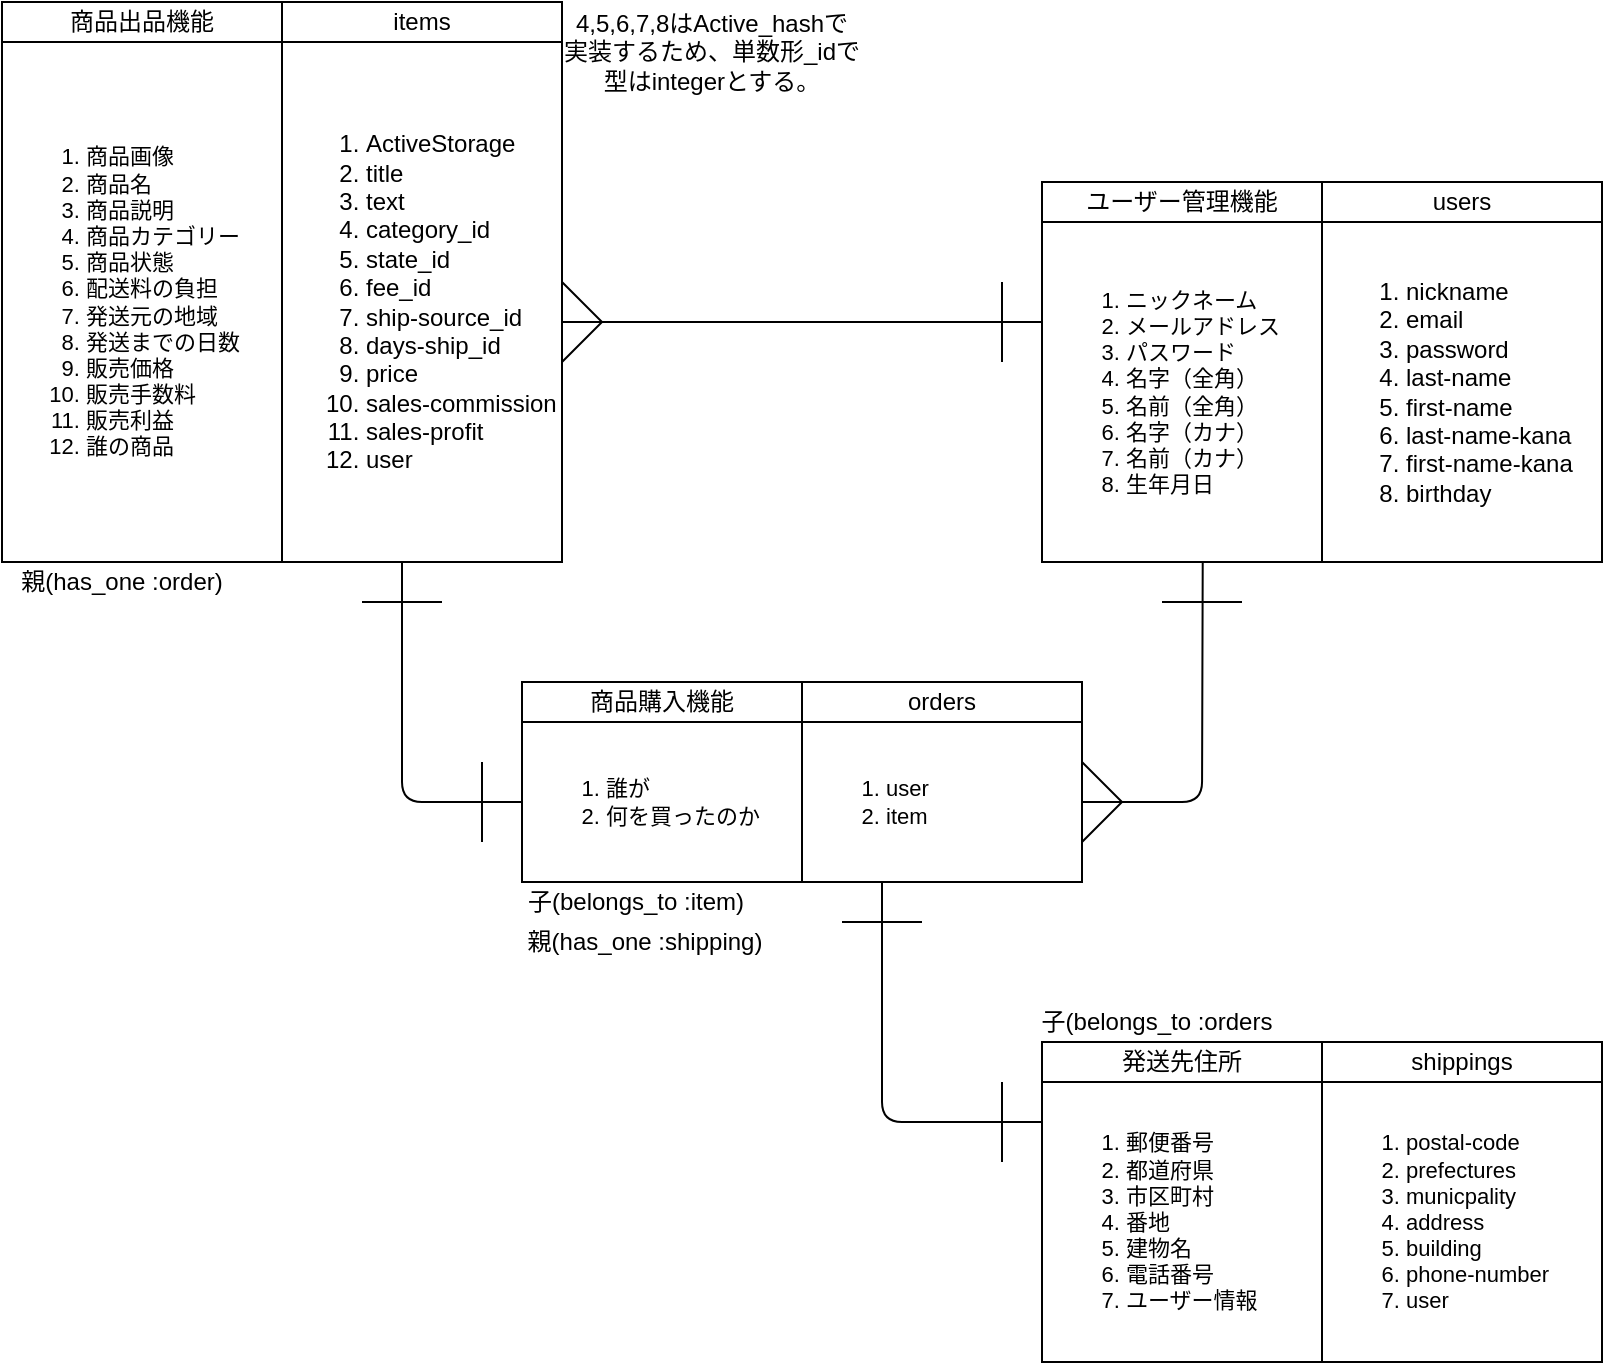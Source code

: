 <mxfile version="13.10.0" type="embed">
    <diagram id="I3O4i8iQDIYB0jxfAe-S" name="ページ1">
        <mxGraphModel dx="1633" dy="934" grid="1" gridSize="10" guides="1" tooltips="1" connect="1" arrows="1" fold="1" page="1" pageScale="1" pageWidth="827" pageHeight="1169" math="0" shadow="0">
            <root>
                <mxCell id="0"/>
                <mxCell id="1" parent="0"/>
                <mxCell id="50" value="" style="triangle;whiteSpace=wrap;html=1;" parent="1" vertex="1">
                    <mxGeometry x="540" y="380" width="20" height="40" as="geometry"/>
                </mxCell>
                <mxCell id="44" value="" style="triangle;whiteSpace=wrap;html=1;" parent="1" vertex="1">
                    <mxGeometry x="280" y="140" width="20" height="40" as="geometry"/>
                </mxCell>
                <mxCell id="7" value="商品出品機能" style="rounded=0;whiteSpace=wrap;html=1;" parent="1" vertex="1">
                    <mxGeometry width="140" height="20" as="geometry"/>
                </mxCell>
                <mxCell id="8" value="items" style="rounded=0;whiteSpace=wrap;html=1;" parent="1" vertex="1">
                    <mxGeometry x="140" width="140" height="20" as="geometry"/>
                </mxCell>
                <mxCell id="25" value="&lt;div style=&quot;text-align: justify ; font-size: 11px&quot;&gt;&lt;ol&gt;&lt;li&gt;&lt;span&gt;商品画像&lt;/span&gt;&lt;/li&gt;&lt;li&gt;&lt;span&gt;&lt;div style=&quot;text-align: justify&quot;&gt;&lt;span&gt;商品名&lt;/span&gt;&lt;/div&gt;&lt;/span&gt;&lt;/li&gt;&lt;li&gt;&lt;span&gt;&lt;div style=&quot;text-align: justify&quot;&gt;&lt;span&gt;商品説明&lt;/span&gt;&lt;/div&gt;&lt;/span&gt;&lt;/li&gt;&lt;li&gt;&lt;span&gt;&lt;div style=&quot;text-align: justify&quot;&gt;&lt;span&gt;商品カテゴリー&lt;/span&gt;&lt;/div&gt;&lt;/span&gt;&lt;/li&gt;&lt;li&gt;&lt;span&gt;&lt;div style=&quot;text-align: justify&quot;&gt;&lt;span&gt;商品状態&lt;/span&gt;&lt;/div&gt;&lt;/span&gt;&lt;/li&gt;&lt;li&gt;&lt;span&gt;&lt;div style=&quot;text-align: justify&quot;&gt;&lt;span&gt;配送料の負担&lt;/span&gt;&lt;/div&gt;&lt;/span&gt;&lt;/li&gt;&lt;li&gt;&lt;span&gt;&lt;div style=&quot;text-align: justify&quot;&gt;&lt;span&gt;発送元の地域&lt;/span&gt;&lt;/div&gt;&lt;/span&gt;&lt;/li&gt;&lt;li&gt;&lt;span&gt;&lt;div style=&quot;text-align: justify&quot;&gt;&lt;span&gt;発送までの日数&lt;/span&gt;&lt;/div&gt;&lt;/span&gt;&lt;/li&gt;&lt;li&gt;&lt;span&gt;&lt;div style=&quot;text-align: justify&quot;&gt;&lt;span&gt;販売価格&lt;/span&gt;&lt;/div&gt;&lt;/span&gt;&lt;/li&gt;&lt;li&gt;&lt;span&gt;&lt;div style=&quot;text-align: justify&quot;&gt;&lt;span&gt;販売手数料&lt;/span&gt;&lt;/div&gt;&lt;/span&gt;&lt;/li&gt;&lt;li&gt;&lt;span&gt;&lt;div style=&quot;text-align: justify&quot;&gt;&lt;span&gt;販売利益&lt;/span&gt;&lt;/div&gt;&lt;/span&gt;&lt;/li&gt;&lt;li&gt;&lt;div style=&quot;text-align: justify&quot;&gt;&lt;span&gt;誰の商品&lt;/span&gt;&lt;/div&gt;&lt;/li&gt;&lt;/ol&gt;&lt;/div&gt;" style="rounded=0;whiteSpace=wrap;html=1;align=left;" parent="1" vertex="1">
                    <mxGeometry y="20" width="140" height="260" as="geometry"/>
                </mxCell>
                <mxCell id="26" style="edgeStyle=orthogonalEdgeStyle;rounded=0;orthogonalLoop=1;jettySize=auto;html=1;exitX=0.5;exitY=1;exitDx=0;exitDy=0;" parent="1" source="25" target="25" edge="1">
                    <mxGeometry relative="1" as="geometry"/>
                </mxCell>
                <mxCell id="29" value="&lt;ol&gt;&lt;li&gt;ActiveStorage&lt;/li&gt;&lt;li&gt;title&lt;/li&gt;&lt;li&gt;text&lt;/li&gt;&lt;li&gt;category_id&lt;/li&gt;&lt;li&gt;state_id&lt;/li&gt;&lt;li&gt;fee_id&lt;/li&gt;&lt;li&gt;ship-source_id&lt;/li&gt;&lt;li&gt;days-ship_id&lt;/li&gt;&lt;li&gt;price&lt;/li&gt;&lt;li&gt;sales-commission&lt;/li&gt;&lt;li&gt;sales-profit&lt;/li&gt;&lt;li&gt;user&lt;/li&gt;&lt;/ol&gt;" style="rounded=0;whiteSpace=wrap;html=1;align=left;" parent="1" vertex="1">
                    <mxGeometry x="140" y="20" width="140" height="260" as="geometry"/>
                </mxCell>
                <mxCell id="30" value="&lt;ol&gt;&lt;li&gt;nickname&lt;/li&gt;&lt;li&gt;email&lt;/li&gt;&lt;li&gt;password&lt;/li&gt;&lt;li&gt;last-name&lt;/li&gt;&lt;li&gt;first-name&lt;/li&gt;&lt;li&gt;last-name-kana&lt;/li&gt;&lt;li&gt;first-name-kana&lt;/li&gt;&lt;li&gt;birthday&lt;/li&gt;&lt;/ol&gt;" style="rounded=0;whiteSpace=wrap;html=1;align=left;" parent="1" vertex="1">
                    <mxGeometry x="660" y="110" width="140" height="170" as="geometry"/>
                </mxCell>
                <mxCell id="31" value="users" style="rounded=0;whiteSpace=wrap;html=1;" parent="1" vertex="1">
                    <mxGeometry x="660" y="90" width="140" height="20" as="geometry"/>
                </mxCell>
                <mxCell id="32" value="ユーザー管理機能" style="rounded=0;whiteSpace=wrap;html=1;" parent="1" vertex="1">
                    <mxGeometry x="520" y="90" width="140" height="20" as="geometry"/>
                </mxCell>
                <mxCell id="33" value="&lt;ol style=&quot;font-size: 11px&quot;&gt;&lt;li&gt;ニックネーム&lt;/li&gt;&lt;li&gt;メールアドレス&lt;/li&gt;&lt;li&gt;パスワード&lt;/li&gt;&lt;li&gt;名字（全角）&lt;/li&gt;&lt;li&gt;名前（全角）&lt;/li&gt;&lt;li&gt;名字（カナ）&lt;/li&gt;&lt;li&gt;名前（カナ）&lt;/li&gt;&lt;li&gt;生年月日&lt;/li&gt;&lt;/ol&gt;" style="rounded=0;whiteSpace=wrap;html=1;align=left;" parent="1" vertex="1">
                    <mxGeometry x="520" y="110" width="140" height="170" as="geometry"/>
                </mxCell>
                <mxCell id="34" value="発送先住所" style="rounded=0;whiteSpace=wrap;html=1;" parent="1" vertex="1">
                    <mxGeometry x="520" y="520" width="140" height="20" as="geometry"/>
                </mxCell>
                <mxCell id="35" value="&lt;ol style=&quot;font-size: 11px&quot;&gt;&lt;li&gt;郵便番号&lt;/li&gt;&lt;li&gt;都道府県&lt;/li&gt;&lt;li&gt;市区町村&lt;/li&gt;&lt;li&gt;番地&lt;/li&gt;&lt;li&gt;建物名&lt;/li&gt;&lt;li&gt;電話番号&lt;/li&gt;&lt;li&gt;ユーザー情報&lt;/li&gt;&lt;/ol&gt;" style="rounded=0;whiteSpace=wrap;html=1;align=left;" parent="1" vertex="1">
                    <mxGeometry x="520" y="540" width="140" height="140" as="geometry"/>
                </mxCell>
                <mxCell id="36" value="&lt;ol style=&quot;font-size: 11px&quot;&gt;&lt;li&gt;postal-code&lt;/li&gt;&lt;li&gt;prefectures&lt;/li&gt;&lt;li&gt;municpality&lt;/li&gt;&lt;li&gt;address&lt;/li&gt;&lt;li&gt;building&lt;/li&gt;&lt;li&gt;phone-number&lt;/li&gt;&lt;li&gt;user&lt;/li&gt;&lt;/ol&gt;" style="rounded=0;whiteSpace=wrap;html=1;align=left;" parent="1" vertex="1">
                    <mxGeometry x="660" y="540" width="140" height="140" as="geometry"/>
                </mxCell>
                <mxCell id="37" value="shippings" style="rounded=0;whiteSpace=wrap;html=1;" parent="1" vertex="1">
                    <mxGeometry x="660" y="520" width="140" height="20" as="geometry"/>
                </mxCell>
                <mxCell id="38" value="商品購入機能" style="rounded=0;whiteSpace=wrap;html=1;" parent="1" vertex="1">
                    <mxGeometry x="260" y="340" width="140" height="20" as="geometry"/>
                </mxCell>
                <mxCell id="39" value="orders" style="rounded=0;whiteSpace=wrap;html=1;" parent="1" vertex="1">
                    <mxGeometry x="400" y="340" width="140" height="20" as="geometry"/>
                </mxCell>
                <mxCell id="40" value="&lt;ol style=&quot;font-size: 11px&quot;&gt;&lt;li&gt;誰が&lt;/li&gt;&lt;li&gt;何を買ったのか&lt;/li&gt;&lt;/ol&gt;" style="rounded=0;whiteSpace=wrap;html=1;align=left;" parent="1" vertex="1">
                    <mxGeometry x="260" y="360" width="140" height="80" as="geometry"/>
                </mxCell>
                <mxCell id="41" value="&lt;ol style=&quot;font-size: 11px&quot;&gt;&lt;li&gt;user&lt;/li&gt;&lt;li&gt;item&lt;/li&gt;&lt;/ol&gt;" style="rounded=0;whiteSpace=wrap;html=1;align=left;" parent="1" vertex="1">
                    <mxGeometry x="400" y="360" width="140" height="80" as="geometry"/>
                </mxCell>
                <mxCell id="42" value="" style="endArrow=none;html=1;" parent="1" edge="1">
                    <mxGeometry width="50" height="50" relative="1" as="geometry">
                        <mxPoint x="280" y="160" as="sourcePoint"/>
                        <mxPoint x="520" y="160" as="targetPoint"/>
                    </mxGeometry>
                </mxCell>
                <mxCell id="43" value="" style="endArrow=none;html=1;" parent="1" edge="1">
                    <mxGeometry width="50" height="50" relative="1" as="geometry">
                        <mxPoint x="500" y="180" as="sourcePoint"/>
                        <mxPoint x="500" y="140" as="targetPoint"/>
                    </mxGeometry>
                </mxCell>
                <mxCell id="48" value="" style="endArrow=none;html=1;entryX=0.574;entryY=1.001;entryDx=0;entryDy=0;entryPerimeter=0;" parent="1" target="33" edge="1">
                    <mxGeometry width="50" height="50" relative="1" as="geometry">
                        <mxPoint x="540" y="400" as="sourcePoint"/>
                        <mxPoint x="595" y="280" as="targetPoint"/>
                        <Array as="points">
                            <mxPoint x="600" y="400"/>
                        </Array>
                    </mxGeometry>
                </mxCell>
                <mxCell id="49" value="" style="endArrow=none;html=1;entryX=0;entryY=0.5;entryDx=0;entryDy=0;" parent="1" edge="1">
                    <mxGeometry width="50" height="50" relative="1" as="geometry">
                        <mxPoint x="200" y="280" as="sourcePoint"/>
                        <mxPoint x="260" y="400" as="targetPoint"/>
                        <Array as="points">
                            <mxPoint x="200" y="400"/>
                        </Array>
                    </mxGeometry>
                </mxCell>
                <mxCell id="51" value="" style="endArrow=none;html=1;" parent="1" edge="1">
                    <mxGeometry width="50" height="50" relative="1" as="geometry">
                        <mxPoint x="180" y="300" as="sourcePoint"/>
                        <mxPoint x="220" y="300" as="targetPoint"/>
                    </mxGeometry>
                </mxCell>
                <mxCell id="52" value="" style="endArrow=none;html=1;" parent="1" edge="1">
                    <mxGeometry width="50" height="50" relative="1" as="geometry">
                        <mxPoint x="580" y="300" as="sourcePoint"/>
                        <mxPoint x="620" y="300" as="targetPoint"/>
                    </mxGeometry>
                </mxCell>
                <mxCell id="59" value="" style="endArrow=none;html=1;" parent="1" edge="1">
                    <mxGeometry width="50" height="50" relative="1" as="geometry">
                        <mxPoint x="240" y="380" as="sourcePoint"/>
                        <mxPoint x="240" y="420" as="targetPoint"/>
                    </mxGeometry>
                </mxCell>
                <mxCell id="60" value="親(has_one :order)" style="text;html=1;strokeColor=none;fillColor=none;align=center;verticalAlign=middle;whiteSpace=wrap;rounded=0;" parent="1" vertex="1">
                    <mxGeometry y="280" width="120" height="20" as="geometry"/>
                </mxCell>
                <mxCell id="61" value="子(belongs_to :item)" style="text;html=1;strokeColor=none;fillColor=none;align=center;verticalAlign=middle;whiteSpace=wrap;rounded=0;" parent="1" vertex="1">
                    <mxGeometry x="257" y="440" width="120" height="20" as="geometry"/>
                </mxCell>
                <mxCell id="69" value="" style="endArrow=none;html=1;" parent="1" edge="1">
                    <mxGeometry width="50" height="50" relative="1" as="geometry">
                        <mxPoint x="520" y="560" as="sourcePoint"/>
                        <mxPoint x="440" y="440" as="targetPoint"/>
                        <Array as="points">
                            <mxPoint x="440" y="560"/>
                        </Array>
                    </mxGeometry>
                </mxCell>
                <mxCell id="71" value="" style="endArrow=none;html=1;" parent="1" edge="1">
                    <mxGeometry width="50" height="50" relative="1" as="geometry">
                        <mxPoint x="420" y="460" as="sourcePoint"/>
                        <mxPoint x="460" y="460" as="targetPoint"/>
                    </mxGeometry>
                </mxCell>
                <mxCell id="72" value="" style="endArrow=none;html=1;" parent="1" edge="1">
                    <mxGeometry width="50" height="50" relative="1" as="geometry">
                        <mxPoint x="500" y="580" as="sourcePoint"/>
                        <mxPoint x="500" y="540" as="targetPoint"/>
                    </mxGeometry>
                </mxCell>
                <mxCell id="73" value="子(belongs_to :orders" style="text;html=1;strokeColor=none;fillColor=none;align=center;verticalAlign=middle;whiteSpace=wrap;rounded=0;" parent="1" vertex="1">
                    <mxGeometry x="511" y="500" width="133" height="20" as="geometry"/>
                </mxCell>
                <mxCell id="74" value="親(has_one :shipping)" style="text;html=1;strokeColor=none;fillColor=none;align=center;verticalAlign=middle;whiteSpace=wrap;rounded=0;" parent="1" vertex="1">
                    <mxGeometry x="255" y="460" width="133" height="20" as="geometry"/>
                </mxCell>
                <mxCell id="75" value="4,5,6,7,8はActive_hashで&lt;br&gt;実装するため、単数形_idで&lt;br&gt;型はintegerとする。" style="text;html=1;strokeColor=none;fillColor=none;align=center;verticalAlign=middle;whiteSpace=wrap;rounded=0;" vertex="1" parent="1">
                    <mxGeometry x="280" width="150" height="50" as="geometry"/>
                </mxCell>
            </root>
        </mxGraphModel>
    </diagram>
</mxfile>